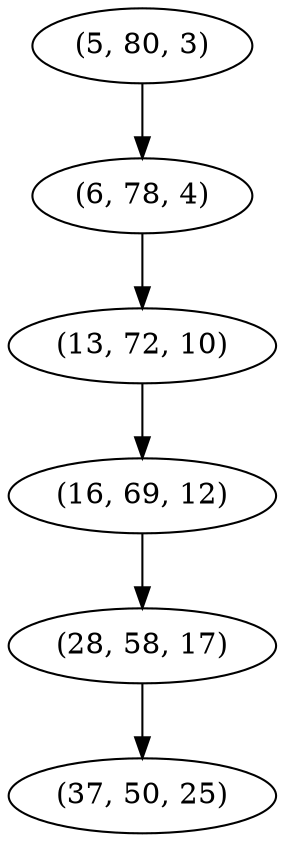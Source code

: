 digraph tree {
    "(5, 80, 3)";
    "(6, 78, 4)";
    "(13, 72, 10)";
    "(16, 69, 12)";
    "(28, 58, 17)";
    "(37, 50, 25)";
    "(5, 80, 3)" -> "(6, 78, 4)";
    "(6, 78, 4)" -> "(13, 72, 10)";
    "(13, 72, 10)" -> "(16, 69, 12)";
    "(16, 69, 12)" -> "(28, 58, 17)";
    "(28, 58, 17)" -> "(37, 50, 25)";
}
